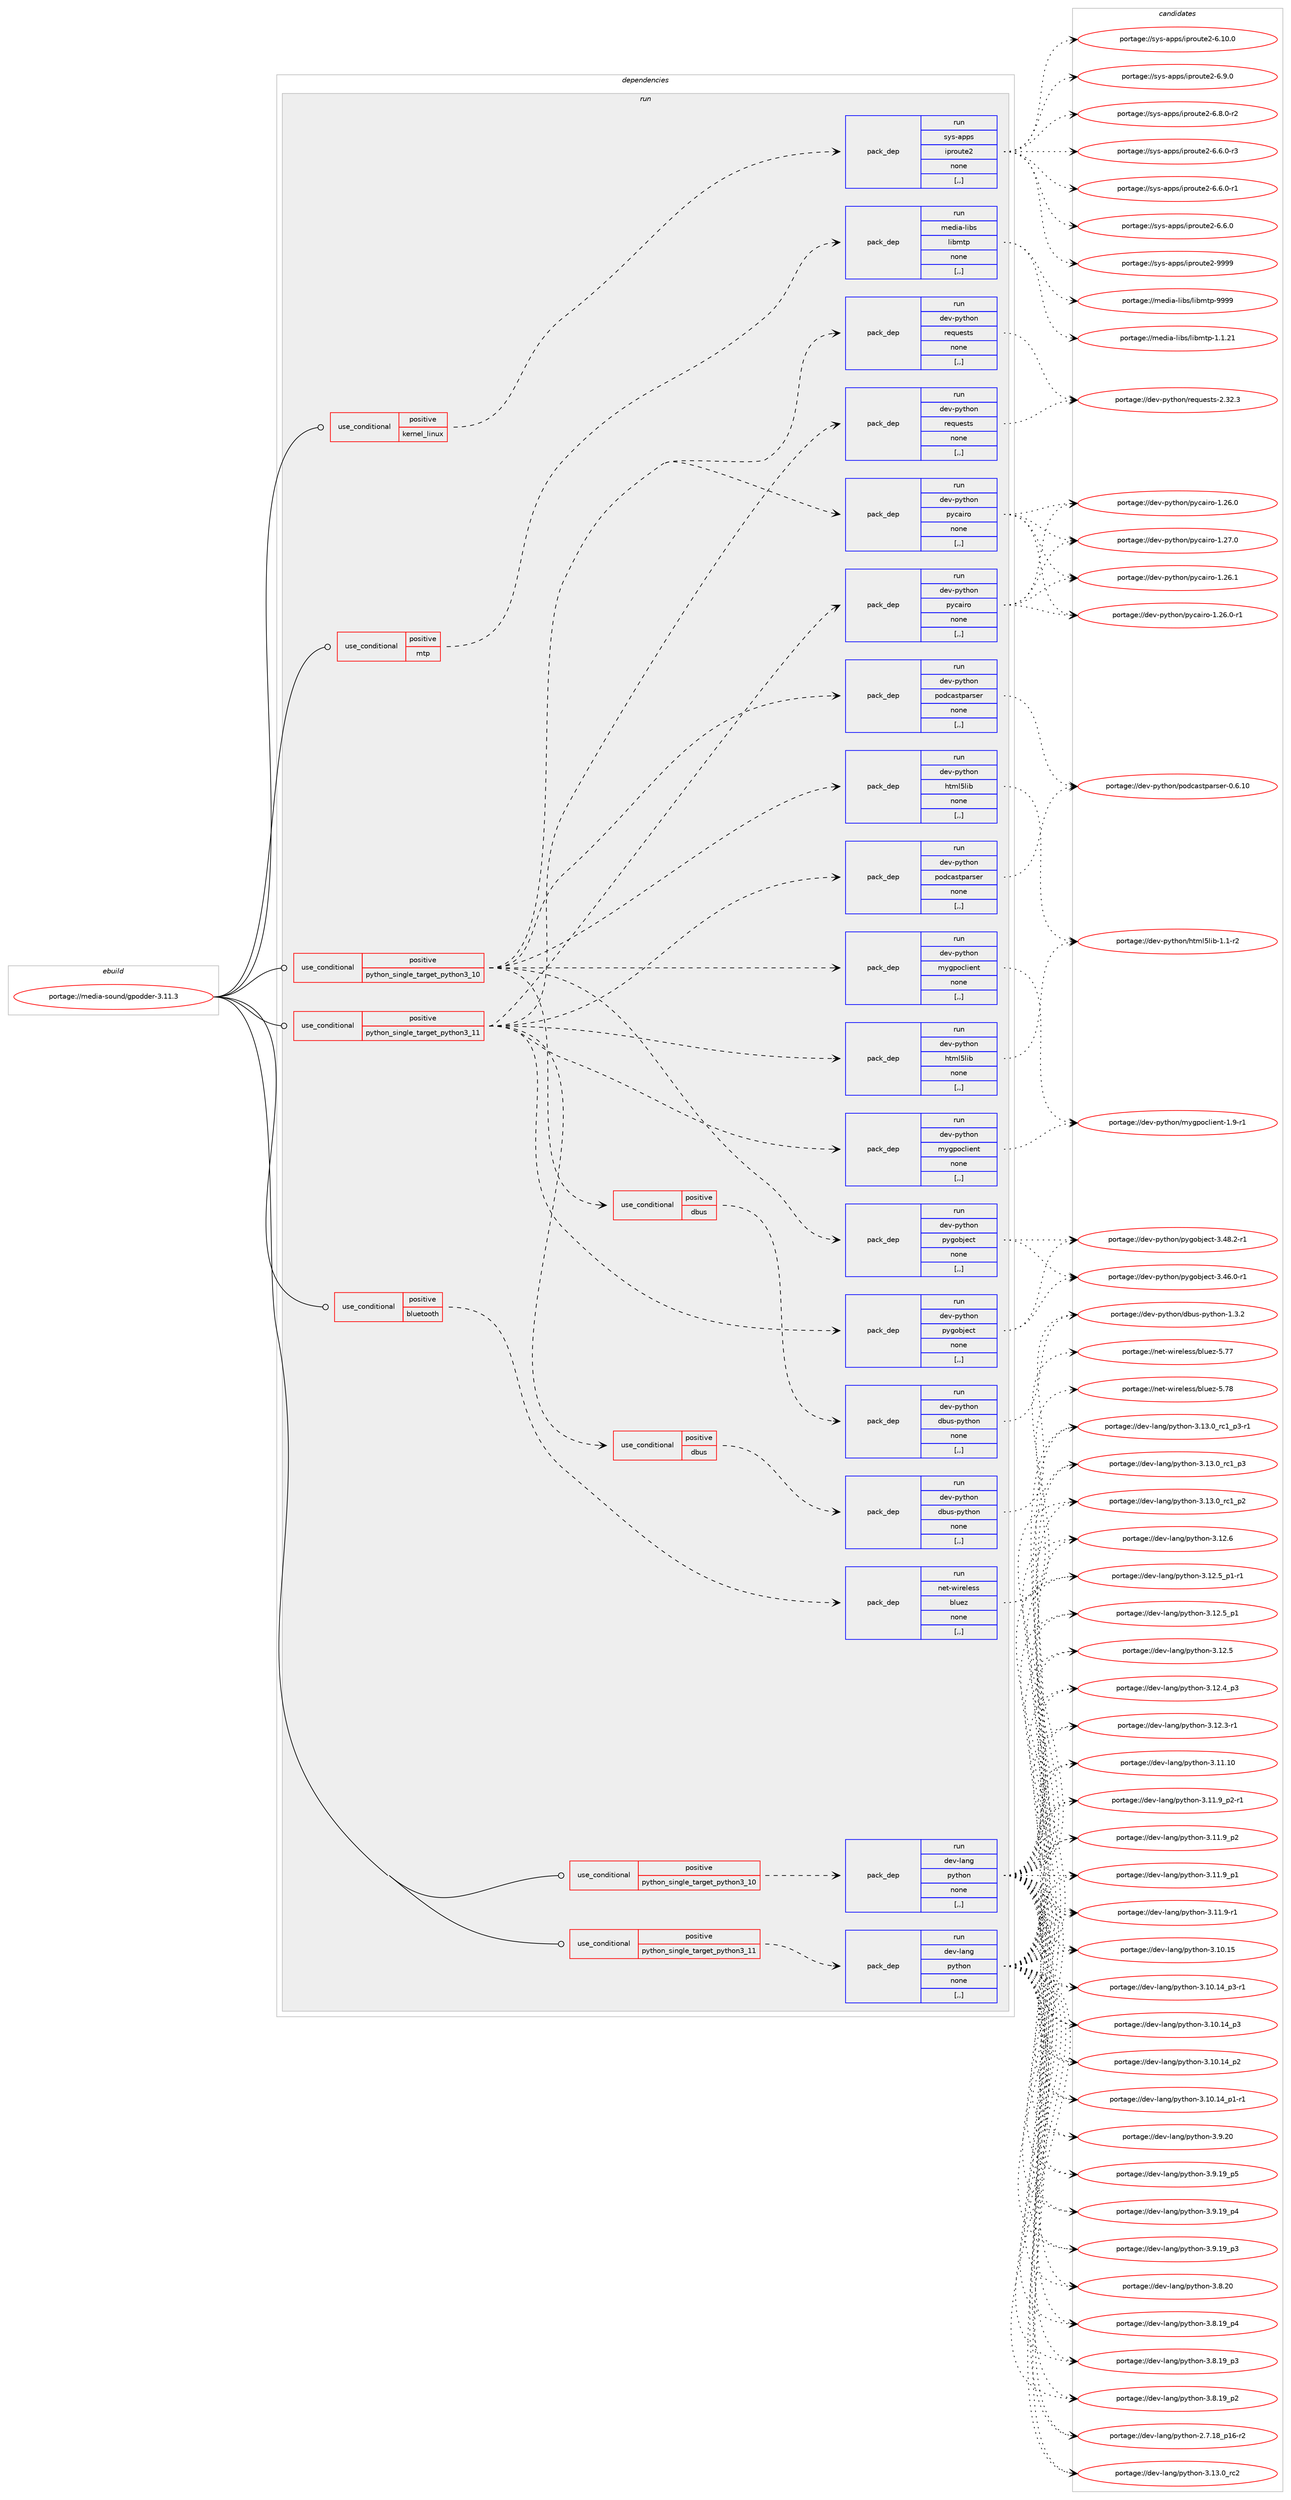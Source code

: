 digraph prolog {

# *************
# Graph options
# *************

newrank=true;
concentrate=true;
compound=true;
graph [rankdir=LR,fontname=Helvetica,fontsize=10,ranksep=1.5];#, ranksep=2.5, nodesep=0.2];
edge  [arrowhead=vee];
node  [fontname=Helvetica,fontsize=10];

# **********
# The ebuild
# **********

subgraph cluster_leftcol {
color=gray;
label=<<i>ebuild</i>>;
id [label="portage://media-sound/gpodder-3.11.3", color=red, width=4, href="../media-sound/gpodder-3.11.3.svg"];
}

# ****************
# The dependencies
# ****************

subgraph cluster_midcol {
color=gray;
label=<<i>dependencies</i>>;
subgraph cluster_compile {
fillcolor="#eeeeee";
style=filled;
label=<<i>compile</i>>;
}
subgraph cluster_compileandrun {
fillcolor="#eeeeee";
style=filled;
label=<<i>compile and run</i>>;
}
subgraph cluster_run {
fillcolor="#eeeeee";
style=filled;
label=<<i>run</i>>;
subgraph cond213397 {
dependency825532 [label=<<TABLE BORDER="0" CELLBORDER="1" CELLSPACING="0" CELLPADDING="4"><TR><TD ROWSPAN="3" CELLPADDING="10">use_conditional</TD></TR><TR><TD>positive</TD></TR><TR><TD>bluetooth</TD></TR></TABLE>>, shape=none, color=red];
subgraph pack605917 {
dependency825533 [label=<<TABLE BORDER="0" CELLBORDER="1" CELLSPACING="0" CELLPADDING="4" WIDTH="220"><TR><TD ROWSPAN="6" CELLPADDING="30">pack_dep</TD></TR><TR><TD WIDTH="110">run</TD></TR><TR><TD>net-wireless</TD></TR><TR><TD>bluez</TD></TR><TR><TD>none</TD></TR><TR><TD>[,,]</TD></TR></TABLE>>, shape=none, color=blue];
}
dependency825532:e -> dependency825533:w [weight=20,style="dashed",arrowhead="vee"];
}
id:e -> dependency825532:w [weight=20,style="solid",arrowhead="odot"];
subgraph cond213398 {
dependency825534 [label=<<TABLE BORDER="0" CELLBORDER="1" CELLSPACING="0" CELLPADDING="4"><TR><TD ROWSPAN="3" CELLPADDING="10">use_conditional</TD></TR><TR><TD>positive</TD></TR><TR><TD>kernel_linux</TD></TR></TABLE>>, shape=none, color=red];
subgraph pack605918 {
dependency825535 [label=<<TABLE BORDER="0" CELLBORDER="1" CELLSPACING="0" CELLPADDING="4" WIDTH="220"><TR><TD ROWSPAN="6" CELLPADDING="30">pack_dep</TD></TR><TR><TD WIDTH="110">run</TD></TR><TR><TD>sys-apps</TD></TR><TR><TD>iproute2</TD></TR><TR><TD>none</TD></TR><TR><TD>[,,]</TD></TR></TABLE>>, shape=none, color=blue];
}
dependency825534:e -> dependency825535:w [weight=20,style="dashed",arrowhead="vee"];
}
id:e -> dependency825534:w [weight=20,style="solid",arrowhead="odot"];
subgraph cond213399 {
dependency825536 [label=<<TABLE BORDER="0" CELLBORDER="1" CELLSPACING="0" CELLPADDING="4"><TR><TD ROWSPAN="3" CELLPADDING="10">use_conditional</TD></TR><TR><TD>positive</TD></TR><TR><TD>mtp</TD></TR></TABLE>>, shape=none, color=red];
subgraph pack605919 {
dependency825537 [label=<<TABLE BORDER="0" CELLBORDER="1" CELLSPACING="0" CELLPADDING="4" WIDTH="220"><TR><TD ROWSPAN="6" CELLPADDING="30">pack_dep</TD></TR><TR><TD WIDTH="110">run</TD></TR><TR><TD>media-libs</TD></TR><TR><TD>libmtp</TD></TR><TR><TD>none</TD></TR><TR><TD>[,,]</TD></TR></TABLE>>, shape=none, color=blue];
}
dependency825536:e -> dependency825537:w [weight=20,style="dashed",arrowhead="vee"];
}
id:e -> dependency825536:w [weight=20,style="solid",arrowhead="odot"];
subgraph cond213400 {
dependency825538 [label=<<TABLE BORDER="0" CELLBORDER="1" CELLSPACING="0" CELLPADDING="4"><TR><TD ROWSPAN="3" CELLPADDING="10">use_conditional</TD></TR><TR><TD>positive</TD></TR><TR><TD>python_single_target_python3_10</TD></TR></TABLE>>, shape=none, color=red];
subgraph pack605920 {
dependency825539 [label=<<TABLE BORDER="0" CELLBORDER="1" CELLSPACING="0" CELLPADDING="4" WIDTH="220"><TR><TD ROWSPAN="6" CELLPADDING="30">pack_dep</TD></TR><TR><TD WIDTH="110">run</TD></TR><TR><TD>dev-lang</TD></TR><TR><TD>python</TD></TR><TR><TD>none</TD></TR><TR><TD>[,,]</TD></TR></TABLE>>, shape=none, color=blue];
}
dependency825538:e -> dependency825539:w [weight=20,style="dashed",arrowhead="vee"];
}
id:e -> dependency825538:w [weight=20,style="solid",arrowhead="odot"];
subgraph cond213401 {
dependency825540 [label=<<TABLE BORDER="0" CELLBORDER="1" CELLSPACING="0" CELLPADDING="4"><TR><TD ROWSPAN="3" CELLPADDING="10">use_conditional</TD></TR><TR><TD>positive</TD></TR><TR><TD>python_single_target_python3_10</TD></TR></TABLE>>, shape=none, color=red];
subgraph pack605921 {
dependency825541 [label=<<TABLE BORDER="0" CELLBORDER="1" CELLSPACING="0" CELLPADDING="4" WIDTH="220"><TR><TD ROWSPAN="6" CELLPADDING="30">pack_dep</TD></TR><TR><TD WIDTH="110">run</TD></TR><TR><TD>dev-python</TD></TR><TR><TD>html5lib</TD></TR><TR><TD>none</TD></TR><TR><TD>[,,]</TD></TR></TABLE>>, shape=none, color=blue];
}
dependency825540:e -> dependency825541:w [weight=20,style="dashed",arrowhead="vee"];
subgraph pack605922 {
dependency825542 [label=<<TABLE BORDER="0" CELLBORDER="1" CELLSPACING="0" CELLPADDING="4" WIDTH="220"><TR><TD ROWSPAN="6" CELLPADDING="30">pack_dep</TD></TR><TR><TD WIDTH="110">run</TD></TR><TR><TD>dev-python</TD></TR><TR><TD>pycairo</TD></TR><TR><TD>none</TD></TR><TR><TD>[,,]</TD></TR></TABLE>>, shape=none, color=blue];
}
dependency825540:e -> dependency825542:w [weight=20,style="dashed",arrowhead="vee"];
subgraph pack605923 {
dependency825543 [label=<<TABLE BORDER="0" CELLBORDER="1" CELLSPACING="0" CELLPADDING="4" WIDTH="220"><TR><TD ROWSPAN="6" CELLPADDING="30">pack_dep</TD></TR><TR><TD WIDTH="110">run</TD></TR><TR><TD>dev-python</TD></TR><TR><TD>pygobject</TD></TR><TR><TD>none</TD></TR><TR><TD>[,,]</TD></TR></TABLE>>, shape=none, color=blue];
}
dependency825540:e -> dependency825543:w [weight=20,style="dashed",arrowhead="vee"];
subgraph pack605924 {
dependency825544 [label=<<TABLE BORDER="0" CELLBORDER="1" CELLSPACING="0" CELLPADDING="4" WIDTH="220"><TR><TD ROWSPAN="6" CELLPADDING="30">pack_dep</TD></TR><TR><TD WIDTH="110">run</TD></TR><TR><TD>dev-python</TD></TR><TR><TD>podcastparser</TD></TR><TR><TD>none</TD></TR><TR><TD>[,,]</TD></TR></TABLE>>, shape=none, color=blue];
}
dependency825540:e -> dependency825544:w [weight=20,style="dashed",arrowhead="vee"];
subgraph pack605925 {
dependency825545 [label=<<TABLE BORDER="0" CELLBORDER="1" CELLSPACING="0" CELLPADDING="4" WIDTH="220"><TR><TD ROWSPAN="6" CELLPADDING="30">pack_dep</TD></TR><TR><TD WIDTH="110">run</TD></TR><TR><TD>dev-python</TD></TR><TR><TD>mygpoclient</TD></TR><TR><TD>none</TD></TR><TR><TD>[,,]</TD></TR></TABLE>>, shape=none, color=blue];
}
dependency825540:e -> dependency825545:w [weight=20,style="dashed",arrowhead="vee"];
subgraph pack605926 {
dependency825546 [label=<<TABLE BORDER="0" CELLBORDER="1" CELLSPACING="0" CELLPADDING="4" WIDTH="220"><TR><TD ROWSPAN="6" CELLPADDING="30">pack_dep</TD></TR><TR><TD WIDTH="110">run</TD></TR><TR><TD>dev-python</TD></TR><TR><TD>requests</TD></TR><TR><TD>none</TD></TR><TR><TD>[,,]</TD></TR></TABLE>>, shape=none, color=blue];
}
dependency825540:e -> dependency825546:w [weight=20,style="dashed",arrowhead="vee"];
subgraph cond213402 {
dependency825547 [label=<<TABLE BORDER="0" CELLBORDER="1" CELLSPACING="0" CELLPADDING="4"><TR><TD ROWSPAN="3" CELLPADDING="10">use_conditional</TD></TR><TR><TD>positive</TD></TR><TR><TD>dbus</TD></TR></TABLE>>, shape=none, color=red];
subgraph pack605927 {
dependency825548 [label=<<TABLE BORDER="0" CELLBORDER="1" CELLSPACING="0" CELLPADDING="4" WIDTH="220"><TR><TD ROWSPAN="6" CELLPADDING="30">pack_dep</TD></TR><TR><TD WIDTH="110">run</TD></TR><TR><TD>dev-python</TD></TR><TR><TD>dbus-python</TD></TR><TR><TD>none</TD></TR><TR><TD>[,,]</TD></TR></TABLE>>, shape=none, color=blue];
}
dependency825547:e -> dependency825548:w [weight=20,style="dashed",arrowhead="vee"];
}
dependency825540:e -> dependency825547:w [weight=20,style="dashed",arrowhead="vee"];
}
id:e -> dependency825540:w [weight=20,style="solid",arrowhead="odot"];
subgraph cond213403 {
dependency825549 [label=<<TABLE BORDER="0" CELLBORDER="1" CELLSPACING="0" CELLPADDING="4"><TR><TD ROWSPAN="3" CELLPADDING="10">use_conditional</TD></TR><TR><TD>positive</TD></TR><TR><TD>python_single_target_python3_11</TD></TR></TABLE>>, shape=none, color=red];
subgraph pack605928 {
dependency825550 [label=<<TABLE BORDER="0" CELLBORDER="1" CELLSPACING="0" CELLPADDING="4" WIDTH="220"><TR><TD ROWSPAN="6" CELLPADDING="30">pack_dep</TD></TR><TR><TD WIDTH="110">run</TD></TR><TR><TD>dev-lang</TD></TR><TR><TD>python</TD></TR><TR><TD>none</TD></TR><TR><TD>[,,]</TD></TR></TABLE>>, shape=none, color=blue];
}
dependency825549:e -> dependency825550:w [weight=20,style="dashed",arrowhead="vee"];
}
id:e -> dependency825549:w [weight=20,style="solid",arrowhead="odot"];
subgraph cond213404 {
dependency825551 [label=<<TABLE BORDER="0" CELLBORDER="1" CELLSPACING="0" CELLPADDING="4"><TR><TD ROWSPAN="3" CELLPADDING="10">use_conditional</TD></TR><TR><TD>positive</TD></TR><TR><TD>python_single_target_python3_11</TD></TR></TABLE>>, shape=none, color=red];
subgraph pack605929 {
dependency825552 [label=<<TABLE BORDER="0" CELLBORDER="1" CELLSPACING="0" CELLPADDING="4" WIDTH="220"><TR><TD ROWSPAN="6" CELLPADDING="30">pack_dep</TD></TR><TR><TD WIDTH="110">run</TD></TR><TR><TD>dev-python</TD></TR><TR><TD>html5lib</TD></TR><TR><TD>none</TD></TR><TR><TD>[,,]</TD></TR></TABLE>>, shape=none, color=blue];
}
dependency825551:e -> dependency825552:w [weight=20,style="dashed",arrowhead="vee"];
subgraph pack605930 {
dependency825553 [label=<<TABLE BORDER="0" CELLBORDER="1" CELLSPACING="0" CELLPADDING="4" WIDTH="220"><TR><TD ROWSPAN="6" CELLPADDING="30">pack_dep</TD></TR><TR><TD WIDTH="110">run</TD></TR><TR><TD>dev-python</TD></TR><TR><TD>pycairo</TD></TR><TR><TD>none</TD></TR><TR><TD>[,,]</TD></TR></TABLE>>, shape=none, color=blue];
}
dependency825551:e -> dependency825553:w [weight=20,style="dashed",arrowhead="vee"];
subgraph pack605931 {
dependency825554 [label=<<TABLE BORDER="0" CELLBORDER="1" CELLSPACING="0" CELLPADDING="4" WIDTH="220"><TR><TD ROWSPAN="6" CELLPADDING="30">pack_dep</TD></TR><TR><TD WIDTH="110">run</TD></TR><TR><TD>dev-python</TD></TR><TR><TD>pygobject</TD></TR><TR><TD>none</TD></TR><TR><TD>[,,]</TD></TR></TABLE>>, shape=none, color=blue];
}
dependency825551:e -> dependency825554:w [weight=20,style="dashed",arrowhead="vee"];
subgraph pack605932 {
dependency825555 [label=<<TABLE BORDER="0" CELLBORDER="1" CELLSPACING="0" CELLPADDING="4" WIDTH="220"><TR><TD ROWSPAN="6" CELLPADDING="30">pack_dep</TD></TR><TR><TD WIDTH="110">run</TD></TR><TR><TD>dev-python</TD></TR><TR><TD>podcastparser</TD></TR><TR><TD>none</TD></TR><TR><TD>[,,]</TD></TR></TABLE>>, shape=none, color=blue];
}
dependency825551:e -> dependency825555:w [weight=20,style="dashed",arrowhead="vee"];
subgraph pack605933 {
dependency825556 [label=<<TABLE BORDER="0" CELLBORDER="1" CELLSPACING="0" CELLPADDING="4" WIDTH="220"><TR><TD ROWSPAN="6" CELLPADDING="30">pack_dep</TD></TR><TR><TD WIDTH="110">run</TD></TR><TR><TD>dev-python</TD></TR><TR><TD>mygpoclient</TD></TR><TR><TD>none</TD></TR><TR><TD>[,,]</TD></TR></TABLE>>, shape=none, color=blue];
}
dependency825551:e -> dependency825556:w [weight=20,style="dashed",arrowhead="vee"];
subgraph pack605934 {
dependency825557 [label=<<TABLE BORDER="0" CELLBORDER="1" CELLSPACING="0" CELLPADDING="4" WIDTH="220"><TR><TD ROWSPAN="6" CELLPADDING="30">pack_dep</TD></TR><TR><TD WIDTH="110">run</TD></TR><TR><TD>dev-python</TD></TR><TR><TD>requests</TD></TR><TR><TD>none</TD></TR><TR><TD>[,,]</TD></TR></TABLE>>, shape=none, color=blue];
}
dependency825551:e -> dependency825557:w [weight=20,style="dashed",arrowhead="vee"];
subgraph cond213405 {
dependency825558 [label=<<TABLE BORDER="0" CELLBORDER="1" CELLSPACING="0" CELLPADDING="4"><TR><TD ROWSPAN="3" CELLPADDING="10">use_conditional</TD></TR><TR><TD>positive</TD></TR><TR><TD>dbus</TD></TR></TABLE>>, shape=none, color=red];
subgraph pack605935 {
dependency825559 [label=<<TABLE BORDER="0" CELLBORDER="1" CELLSPACING="0" CELLPADDING="4" WIDTH="220"><TR><TD ROWSPAN="6" CELLPADDING="30">pack_dep</TD></TR><TR><TD WIDTH="110">run</TD></TR><TR><TD>dev-python</TD></TR><TR><TD>dbus-python</TD></TR><TR><TD>none</TD></TR><TR><TD>[,,]</TD></TR></TABLE>>, shape=none, color=blue];
}
dependency825558:e -> dependency825559:w [weight=20,style="dashed",arrowhead="vee"];
}
dependency825551:e -> dependency825558:w [weight=20,style="dashed",arrowhead="vee"];
}
id:e -> dependency825551:w [weight=20,style="solid",arrowhead="odot"];
}
}

# **************
# The candidates
# **************

subgraph cluster_choices {
rank=same;
color=gray;
label=<<i>candidates</i>>;

subgraph choice605917 {
color=black;
nodesep=1;
choice1101011164511910511410110810111511547981081171011224553465556 [label="portage://net-wireless/bluez-5.78", color=red, width=4,href="../net-wireless/bluez-5.78.svg"];
choice1101011164511910511410110810111511547981081171011224553465555 [label="portage://net-wireless/bluez-5.77", color=red, width=4,href="../net-wireless/bluez-5.77.svg"];
dependency825533:e -> choice1101011164511910511410110810111511547981081171011224553465556:w [style=dotted,weight="100"];
dependency825533:e -> choice1101011164511910511410110810111511547981081171011224553465555:w [style=dotted,weight="100"];
}
subgraph choice605918 {
color=black;
nodesep=1;
choice115121115459711211211547105112114111117116101504557575757 [label="portage://sys-apps/iproute2-9999", color=red, width=4,href="../sys-apps/iproute2-9999.svg"];
choice1151211154597112112115471051121141111171161015045544649484648 [label="portage://sys-apps/iproute2-6.10.0", color=red, width=4,href="../sys-apps/iproute2-6.10.0.svg"];
choice11512111545971121121154710511211411111711610150455446574648 [label="portage://sys-apps/iproute2-6.9.0", color=red, width=4,href="../sys-apps/iproute2-6.9.0.svg"];
choice115121115459711211211547105112114111117116101504554465646484511450 [label="portage://sys-apps/iproute2-6.8.0-r2", color=red, width=4,href="../sys-apps/iproute2-6.8.0-r2.svg"];
choice115121115459711211211547105112114111117116101504554465446484511451 [label="portage://sys-apps/iproute2-6.6.0-r3", color=red, width=4,href="../sys-apps/iproute2-6.6.0-r3.svg"];
choice115121115459711211211547105112114111117116101504554465446484511449 [label="portage://sys-apps/iproute2-6.6.0-r1", color=red, width=4,href="../sys-apps/iproute2-6.6.0-r1.svg"];
choice11512111545971121121154710511211411111711610150455446544648 [label="portage://sys-apps/iproute2-6.6.0", color=red, width=4,href="../sys-apps/iproute2-6.6.0.svg"];
dependency825535:e -> choice115121115459711211211547105112114111117116101504557575757:w [style=dotted,weight="100"];
dependency825535:e -> choice1151211154597112112115471051121141111171161015045544649484648:w [style=dotted,weight="100"];
dependency825535:e -> choice11512111545971121121154710511211411111711610150455446574648:w [style=dotted,weight="100"];
dependency825535:e -> choice115121115459711211211547105112114111117116101504554465646484511450:w [style=dotted,weight="100"];
dependency825535:e -> choice115121115459711211211547105112114111117116101504554465446484511451:w [style=dotted,weight="100"];
dependency825535:e -> choice115121115459711211211547105112114111117116101504554465446484511449:w [style=dotted,weight="100"];
dependency825535:e -> choice11512111545971121121154710511211411111711610150455446544648:w [style=dotted,weight="100"];
}
subgraph choice605919 {
color=black;
nodesep=1;
choice10910110010597451081059811547108105981091161124557575757 [label="portage://media-libs/libmtp-9999", color=red, width=4,href="../media-libs/libmtp-9999.svg"];
choice109101100105974510810598115471081059810911611245494649465049 [label="portage://media-libs/libmtp-1.1.21", color=red, width=4,href="../media-libs/libmtp-1.1.21.svg"];
dependency825537:e -> choice10910110010597451081059811547108105981091161124557575757:w [style=dotted,weight="100"];
dependency825537:e -> choice109101100105974510810598115471081059810911611245494649465049:w [style=dotted,weight="100"];
}
subgraph choice605920 {
color=black;
nodesep=1;
choice10010111845108971101034711212111610411111045514649514648951149950 [label="portage://dev-lang/python-3.13.0_rc2", color=red, width=4,href="../dev-lang/python-3.13.0_rc2.svg"];
choice1001011184510897110103471121211161041111104551464951464895114994995112514511449 [label="portage://dev-lang/python-3.13.0_rc1_p3-r1", color=red, width=4,href="../dev-lang/python-3.13.0_rc1_p3-r1.svg"];
choice100101118451089711010347112121116104111110455146495146489511499499511251 [label="portage://dev-lang/python-3.13.0_rc1_p3", color=red, width=4,href="../dev-lang/python-3.13.0_rc1_p3.svg"];
choice100101118451089711010347112121116104111110455146495146489511499499511250 [label="portage://dev-lang/python-3.13.0_rc1_p2", color=red, width=4,href="../dev-lang/python-3.13.0_rc1_p2.svg"];
choice10010111845108971101034711212111610411111045514649504654 [label="portage://dev-lang/python-3.12.6", color=red, width=4,href="../dev-lang/python-3.12.6.svg"];
choice1001011184510897110103471121211161041111104551464950465395112494511449 [label="portage://dev-lang/python-3.12.5_p1-r1", color=red, width=4,href="../dev-lang/python-3.12.5_p1-r1.svg"];
choice100101118451089711010347112121116104111110455146495046539511249 [label="portage://dev-lang/python-3.12.5_p1", color=red, width=4,href="../dev-lang/python-3.12.5_p1.svg"];
choice10010111845108971101034711212111610411111045514649504653 [label="portage://dev-lang/python-3.12.5", color=red, width=4,href="../dev-lang/python-3.12.5.svg"];
choice100101118451089711010347112121116104111110455146495046529511251 [label="portage://dev-lang/python-3.12.4_p3", color=red, width=4,href="../dev-lang/python-3.12.4_p3.svg"];
choice100101118451089711010347112121116104111110455146495046514511449 [label="portage://dev-lang/python-3.12.3-r1", color=red, width=4,href="../dev-lang/python-3.12.3-r1.svg"];
choice1001011184510897110103471121211161041111104551464949464948 [label="portage://dev-lang/python-3.11.10", color=red, width=4,href="../dev-lang/python-3.11.10.svg"];
choice1001011184510897110103471121211161041111104551464949465795112504511449 [label="portage://dev-lang/python-3.11.9_p2-r1", color=red, width=4,href="../dev-lang/python-3.11.9_p2-r1.svg"];
choice100101118451089711010347112121116104111110455146494946579511250 [label="portage://dev-lang/python-3.11.9_p2", color=red, width=4,href="../dev-lang/python-3.11.9_p2.svg"];
choice100101118451089711010347112121116104111110455146494946579511249 [label="portage://dev-lang/python-3.11.9_p1", color=red, width=4,href="../dev-lang/python-3.11.9_p1.svg"];
choice100101118451089711010347112121116104111110455146494946574511449 [label="portage://dev-lang/python-3.11.9-r1", color=red, width=4,href="../dev-lang/python-3.11.9-r1.svg"];
choice1001011184510897110103471121211161041111104551464948464953 [label="portage://dev-lang/python-3.10.15", color=red, width=4,href="../dev-lang/python-3.10.15.svg"];
choice100101118451089711010347112121116104111110455146494846495295112514511449 [label="portage://dev-lang/python-3.10.14_p3-r1", color=red, width=4,href="../dev-lang/python-3.10.14_p3-r1.svg"];
choice10010111845108971101034711212111610411111045514649484649529511251 [label="portage://dev-lang/python-3.10.14_p3", color=red, width=4,href="../dev-lang/python-3.10.14_p3.svg"];
choice10010111845108971101034711212111610411111045514649484649529511250 [label="portage://dev-lang/python-3.10.14_p2", color=red, width=4,href="../dev-lang/python-3.10.14_p2.svg"];
choice100101118451089711010347112121116104111110455146494846495295112494511449 [label="portage://dev-lang/python-3.10.14_p1-r1", color=red, width=4,href="../dev-lang/python-3.10.14_p1-r1.svg"];
choice10010111845108971101034711212111610411111045514657465048 [label="portage://dev-lang/python-3.9.20", color=red, width=4,href="../dev-lang/python-3.9.20.svg"];
choice100101118451089711010347112121116104111110455146574649579511253 [label="portage://dev-lang/python-3.9.19_p5", color=red, width=4,href="../dev-lang/python-3.9.19_p5.svg"];
choice100101118451089711010347112121116104111110455146574649579511252 [label="portage://dev-lang/python-3.9.19_p4", color=red, width=4,href="../dev-lang/python-3.9.19_p4.svg"];
choice100101118451089711010347112121116104111110455146574649579511251 [label="portage://dev-lang/python-3.9.19_p3", color=red, width=4,href="../dev-lang/python-3.9.19_p3.svg"];
choice10010111845108971101034711212111610411111045514656465048 [label="portage://dev-lang/python-3.8.20", color=red, width=4,href="../dev-lang/python-3.8.20.svg"];
choice100101118451089711010347112121116104111110455146564649579511252 [label="portage://dev-lang/python-3.8.19_p4", color=red, width=4,href="../dev-lang/python-3.8.19_p4.svg"];
choice100101118451089711010347112121116104111110455146564649579511251 [label="portage://dev-lang/python-3.8.19_p3", color=red, width=4,href="../dev-lang/python-3.8.19_p3.svg"];
choice100101118451089711010347112121116104111110455146564649579511250 [label="portage://dev-lang/python-3.8.19_p2", color=red, width=4,href="../dev-lang/python-3.8.19_p2.svg"];
choice100101118451089711010347112121116104111110455046554649569511249544511450 [label="portage://dev-lang/python-2.7.18_p16-r2", color=red, width=4,href="../dev-lang/python-2.7.18_p16-r2.svg"];
dependency825539:e -> choice10010111845108971101034711212111610411111045514649514648951149950:w [style=dotted,weight="100"];
dependency825539:e -> choice1001011184510897110103471121211161041111104551464951464895114994995112514511449:w [style=dotted,weight="100"];
dependency825539:e -> choice100101118451089711010347112121116104111110455146495146489511499499511251:w [style=dotted,weight="100"];
dependency825539:e -> choice100101118451089711010347112121116104111110455146495146489511499499511250:w [style=dotted,weight="100"];
dependency825539:e -> choice10010111845108971101034711212111610411111045514649504654:w [style=dotted,weight="100"];
dependency825539:e -> choice1001011184510897110103471121211161041111104551464950465395112494511449:w [style=dotted,weight="100"];
dependency825539:e -> choice100101118451089711010347112121116104111110455146495046539511249:w [style=dotted,weight="100"];
dependency825539:e -> choice10010111845108971101034711212111610411111045514649504653:w [style=dotted,weight="100"];
dependency825539:e -> choice100101118451089711010347112121116104111110455146495046529511251:w [style=dotted,weight="100"];
dependency825539:e -> choice100101118451089711010347112121116104111110455146495046514511449:w [style=dotted,weight="100"];
dependency825539:e -> choice1001011184510897110103471121211161041111104551464949464948:w [style=dotted,weight="100"];
dependency825539:e -> choice1001011184510897110103471121211161041111104551464949465795112504511449:w [style=dotted,weight="100"];
dependency825539:e -> choice100101118451089711010347112121116104111110455146494946579511250:w [style=dotted,weight="100"];
dependency825539:e -> choice100101118451089711010347112121116104111110455146494946579511249:w [style=dotted,weight="100"];
dependency825539:e -> choice100101118451089711010347112121116104111110455146494946574511449:w [style=dotted,weight="100"];
dependency825539:e -> choice1001011184510897110103471121211161041111104551464948464953:w [style=dotted,weight="100"];
dependency825539:e -> choice100101118451089711010347112121116104111110455146494846495295112514511449:w [style=dotted,weight="100"];
dependency825539:e -> choice10010111845108971101034711212111610411111045514649484649529511251:w [style=dotted,weight="100"];
dependency825539:e -> choice10010111845108971101034711212111610411111045514649484649529511250:w [style=dotted,weight="100"];
dependency825539:e -> choice100101118451089711010347112121116104111110455146494846495295112494511449:w [style=dotted,weight="100"];
dependency825539:e -> choice10010111845108971101034711212111610411111045514657465048:w [style=dotted,weight="100"];
dependency825539:e -> choice100101118451089711010347112121116104111110455146574649579511253:w [style=dotted,weight="100"];
dependency825539:e -> choice100101118451089711010347112121116104111110455146574649579511252:w [style=dotted,weight="100"];
dependency825539:e -> choice100101118451089711010347112121116104111110455146574649579511251:w [style=dotted,weight="100"];
dependency825539:e -> choice10010111845108971101034711212111610411111045514656465048:w [style=dotted,weight="100"];
dependency825539:e -> choice100101118451089711010347112121116104111110455146564649579511252:w [style=dotted,weight="100"];
dependency825539:e -> choice100101118451089711010347112121116104111110455146564649579511251:w [style=dotted,weight="100"];
dependency825539:e -> choice100101118451089711010347112121116104111110455146564649579511250:w [style=dotted,weight="100"];
dependency825539:e -> choice100101118451089711010347112121116104111110455046554649569511249544511450:w [style=dotted,weight="100"];
}
subgraph choice605921 {
color=black;
nodesep=1;
choice10010111845112121116104111110471041161091085310810598454946494511450 [label="portage://dev-python/html5lib-1.1-r2", color=red, width=4,href="../dev-python/html5lib-1.1-r2.svg"];
dependency825541:e -> choice10010111845112121116104111110471041161091085310810598454946494511450:w [style=dotted,weight="100"];
}
subgraph choice605922 {
color=black;
nodesep=1;
choice1001011184511212111610411111047112121999710511411145494650554648 [label="portage://dev-python/pycairo-1.27.0", color=red, width=4,href="../dev-python/pycairo-1.27.0.svg"];
choice1001011184511212111610411111047112121999710511411145494650544649 [label="portage://dev-python/pycairo-1.26.1", color=red, width=4,href="../dev-python/pycairo-1.26.1.svg"];
choice10010111845112121116104111110471121219997105114111454946505446484511449 [label="portage://dev-python/pycairo-1.26.0-r1", color=red, width=4,href="../dev-python/pycairo-1.26.0-r1.svg"];
choice1001011184511212111610411111047112121999710511411145494650544648 [label="portage://dev-python/pycairo-1.26.0", color=red, width=4,href="../dev-python/pycairo-1.26.0.svg"];
dependency825542:e -> choice1001011184511212111610411111047112121999710511411145494650554648:w [style=dotted,weight="100"];
dependency825542:e -> choice1001011184511212111610411111047112121999710511411145494650544649:w [style=dotted,weight="100"];
dependency825542:e -> choice10010111845112121116104111110471121219997105114111454946505446484511449:w [style=dotted,weight="100"];
dependency825542:e -> choice1001011184511212111610411111047112121999710511411145494650544648:w [style=dotted,weight="100"];
}
subgraph choice605923 {
color=black;
nodesep=1;
choice10010111845112121116104111110471121211031119810610199116455146525646504511449 [label="portage://dev-python/pygobject-3.48.2-r1", color=red, width=4,href="../dev-python/pygobject-3.48.2-r1.svg"];
choice10010111845112121116104111110471121211031119810610199116455146525446484511449 [label="portage://dev-python/pygobject-3.46.0-r1", color=red, width=4,href="../dev-python/pygobject-3.46.0-r1.svg"];
dependency825543:e -> choice10010111845112121116104111110471121211031119810610199116455146525646504511449:w [style=dotted,weight="100"];
dependency825543:e -> choice10010111845112121116104111110471121211031119810610199116455146525446484511449:w [style=dotted,weight="100"];
}
subgraph choice605924 {
color=black;
nodesep=1;
choice100101118451121211161041111104711211110099971151161129711411510111445484654464948 [label="portage://dev-python/podcastparser-0.6.10", color=red, width=4,href="../dev-python/podcastparser-0.6.10.svg"];
dependency825544:e -> choice100101118451121211161041111104711211110099971151161129711411510111445484654464948:w [style=dotted,weight="100"];
}
subgraph choice605925 {
color=black;
nodesep=1;
choice100101118451121211161041111104710912110311211199108105101110116454946574511449 [label="portage://dev-python/mygpoclient-1.9-r1", color=red, width=4,href="../dev-python/mygpoclient-1.9-r1.svg"];
dependency825545:e -> choice100101118451121211161041111104710912110311211199108105101110116454946574511449:w [style=dotted,weight="100"];
}
subgraph choice605926 {
color=black;
nodesep=1;
choice100101118451121211161041111104711410111311710111511611545504651504651 [label="portage://dev-python/requests-2.32.3", color=red, width=4,href="../dev-python/requests-2.32.3.svg"];
dependency825546:e -> choice100101118451121211161041111104711410111311710111511611545504651504651:w [style=dotted,weight="100"];
}
subgraph choice605927 {
color=black;
nodesep=1;
choice10010111845112121116104111110471009811711545112121116104111110454946514650 [label="portage://dev-python/dbus-python-1.3.2", color=red, width=4,href="../dev-python/dbus-python-1.3.2.svg"];
dependency825548:e -> choice10010111845112121116104111110471009811711545112121116104111110454946514650:w [style=dotted,weight="100"];
}
subgraph choice605928 {
color=black;
nodesep=1;
choice10010111845108971101034711212111610411111045514649514648951149950 [label="portage://dev-lang/python-3.13.0_rc2", color=red, width=4,href="../dev-lang/python-3.13.0_rc2.svg"];
choice1001011184510897110103471121211161041111104551464951464895114994995112514511449 [label="portage://dev-lang/python-3.13.0_rc1_p3-r1", color=red, width=4,href="../dev-lang/python-3.13.0_rc1_p3-r1.svg"];
choice100101118451089711010347112121116104111110455146495146489511499499511251 [label="portage://dev-lang/python-3.13.0_rc1_p3", color=red, width=4,href="../dev-lang/python-3.13.0_rc1_p3.svg"];
choice100101118451089711010347112121116104111110455146495146489511499499511250 [label="portage://dev-lang/python-3.13.0_rc1_p2", color=red, width=4,href="../dev-lang/python-3.13.0_rc1_p2.svg"];
choice10010111845108971101034711212111610411111045514649504654 [label="portage://dev-lang/python-3.12.6", color=red, width=4,href="../dev-lang/python-3.12.6.svg"];
choice1001011184510897110103471121211161041111104551464950465395112494511449 [label="portage://dev-lang/python-3.12.5_p1-r1", color=red, width=4,href="../dev-lang/python-3.12.5_p1-r1.svg"];
choice100101118451089711010347112121116104111110455146495046539511249 [label="portage://dev-lang/python-3.12.5_p1", color=red, width=4,href="../dev-lang/python-3.12.5_p1.svg"];
choice10010111845108971101034711212111610411111045514649504653 [label="portage://dev-lang/python-3.12.5", color=red, width=4,href="../dev-lang/python-3.12.5.svg"];
choice100101118451089711010347112121116104111110455146495046529511251 [label="portage://dev-lang/python-3.12.4_p3", color=red, width=4,href="../dev-lang/python-3.12.4_p3.svg"];
choice100101118451089711010347112121116104111110455146495046514511449 [label="portage://dev-lang/python-3.12.3-r1", color=red, width=4,href="../dev-lang/python-3.12.3-r1.svg"];
choice1001011184510897110103471121211161041111104551464949464948 [label="portage://dev-lang/python-3.11.10", color=red, width=4,href="../dev-lang/python-3.11.10.svg"];
choice1001011184510897110103471121211161041111104551464949465795112504511449 [label="portage://dev-lang/python-3.11.9_p2-r1", color=red, width=4,href="../dev-lang/python-3.11.9_p2-r1.svg"];
choice100101118451089711010347112121116104111110455146494946579511250 [label="portage://dev-lang/python-3.11.9_p2", color=red, width=4,href="../dev-lang/python-3.11.9_p2.svg"];
choice100101118451089711010347112121116104111110455146494946579511249 [label="portage://dev-lang/python-3.11.9_p1", color=red, width=4,href="../dev-lang/python-3.11.9_p1.svg"];
choice100101118451089711010347112121116104111110455146494946574511449 [label="portage://dev-lang/python-3.11.9-r1", color=red, width=4,href="../dev-lang/python-3.11.9-r1.svg"];
choice1001011184510897110103471121211161041111104551464948464953 [label="portage://dev-lang/python-3.10.15", color=red, width=4,href="../dev-lang/python-3.10.15.svg"];
choice100101118451089711010347112121116104111110455146494846495295112514511449 [label="portage://dev-lang/python-3.10.14_p3-r1", color=red, width=4,href="../dev-lang/python-3.10.14_p3-r1.svg"];
choice10010111845108971101034711212111610411111045514649484649529511251 [label="portage://dev-lang/python-3.10.14_p3", color=red, width=4,href="../dev-lang/python-3.10.14_p3.svg"];
choice10010111845108971101034711212111610411111045514649484649529511250 [label="portage://dev-lang/python-3.10.14_p2", color=red, width=4,href="../dev-lang/python-3.10.14_p2.svg"];
choice100101118451089711010347112121116104111110455146494846495295112494511449 [label="portage://dev-lang/python-3.10.14_p1-r1", color=red, width=4,href="../dev-lang/python-3.10.14_p1-r1.svg"];
choice10010111845108971101034711212111610411111045514657465048 [label="portage://dev-lang/python-3.9.20", color=red, width=4,href="../dev-lang/python-3.9.20.svg"];
choice100101118451089711010347112121116104111110455146574649579511253 [label="portage://dev-lang/python-3.9.19_p5", color=red, width=4,href="../dev-lang/python-3.9.19_p5.svg"];
choice100101118451089711010347112121116104111110455146574649579511252 [label="portage://dev-lang/python-3.9.19_p4", color=red, width=4,href="../dev-lang/python-3.9.19_p4.svg"];
choice100101118451089711010347112121116104111110455146574649579511251 [label="portage://dev-lang/python-3.9.19_p3", color=red, width=4,href="../dev-lang/python-3.9.19_p3.svg"];
choice10010111845108971101034711212111610411111045514656465048 [label="portage://dev-lang/python-3.8.20", color=red, width=4,href="../dev-lang/python-3.8.20.svg"];
choice100101118451089711010347112121116104111110455146564649579511252 [label="portage://dev-lang/python-3.8.19_p4", color=red, width=4,href="../dev-lang/python-3.8.19_p4.svg"];
choice100101118451089711010347112121116104111110455146564649579511251 [label="portage://dev-lang/python-3.8.19_p3", color=red, width=4,href="../dev-lang/python-3.8.19_p3.svg"];
choice100101118451089711010347112121116104111110455146564649579511250 [label="portage://dev-lang/python-3.8.19_p2", color=red, width=4,href="../dev-lang/python-3.8.19_p2.svg"];
choice100101118451089711010347112121116104111110455046554649569511249544511450 [label="portage://dev-lang/python-2.7.18_p16-r2", color=red, width=4,href="../dev-lang/python-2.7.18_p16-r2.svg"];
dependency825550:e -> choice10010111845108971101034711212111610411111045514649514648951149950:w [style=dotted,weight="100"];
dependency825550:e -> choice1001011184510897110103471121211161041111104551464951464895114994995112514511449:w [style=dotted,weight="100"];
dependency825550:e -> choice100101118451089711010347112121116104111110455146495146489511499499511251:w [style=dotted,weight="100"];
dependency825550:e -> choice100101118451089711010347112121116104111110455146495146489511499499511250:w [style=dotted,weight="100"];
dependency825550:e -> choice10010111845108971101034711212111610411111045514649504654:w [style=dotted,weight="100"];
dependency825550:e -> choice1001011184510897110103471121211161041111104551464950465395112494511449:w [style=dotted,weight="100"];
dependency825550:e -> choice100101118451089711010347112121116104111110455146495046539511249:w [style=dotted,weight="100"];
dependency825550:e -> choice10010111845108971101034711212111610411111045514649504653:w [style=dotted,weight="100"];
dependency825550:e -> choice100101118451089711010347112121116104111110455146495046529511251:w [style=dotted,weight="100"];
dependency825550:e -> choice100101118451089711010347112121116104111110455146495046514511449:w [style=dotted,weight="100"];
dependency825550:e -> choice1001011184510897110103471121211161041111104551464949464948:w [style=dotted,weight="100"];
dependency825550:e -> choice1001011184510897110103471121211161041111104551464949465795112504511449:w [style=dotted,weight="100"];
dependency825550:e -> choice100101118451089711010347112121116104111110455146494946579511250:w [style=dotted,weight="100"];
dependency825550:e -> choice100101118451089711010347112121116104111110455146494946579511249:w [style=dotted,weight="100"];
dependency825550:e -> choice100101118451089711010347112121116104111110455146494946574511449:w [style=dotted,weight="100"];
dependency825550:e -> choice1001011184510897110103471121211161041111104551464948464953:w [style=dotted,weight="100"];
dependency825550:e -> choice100101118451089711010347112121116104111110455146494846495295112514511449:w [style=dotted,weight="100"];
dependency825550:e -> choice10010111845108971101034711212111610411111045514649484649529511251:w [style=dotted,weight="100"];
dependency825550:e -> choice10010111845108971101034711212111610411111045514649484649529511250:w [style=dotted,weight="100"];
dependency825550:e -> choice100101118451089711010347112121116104111110455146494846495295112494511449:w [style=dotted,weight="100"];
dependency825550:e -> choice10010111845108971101034711212111610411111045514657465048:w [style=dotted,weight="100"];
dependency825550:e -> choice100101118451089711010347112121116104111110455146574649579511253:w [style=dotted,weight="100"];
dependency825550:e -> choice100101118451089711010347112121116104111110455146574649579511252:w [style=dotted,weight="100"];
dependency825550:e -> choice100101118451089711010347112121116104111110455146574649579511251:w [style=dotted,weight="100"];
dependency825550:e -> choice10010111845108971101034711212111610411111045514656465048:w [style=dotted,weight="100"];
dependency825550:e -> choice100101118451089711010347112121116104111110455146564649579511252:w [style=dotted,weight="100"];
dependency825550:e -> choice100101118451089711010347112121116104111110455146564649579511251:w [style=dotted,weight="100"];
dependency825550:e -> choice100101118451089711010347112121116104111110455146564649579511250:w [style=dotted,weight="100"];
dependency825550:e -> choice100101118451089711010347112121116104111110455046554649569511249544511450:w [style=dotted,weight="100"];
}
subgraph choice605929 {
color=black;
nodesep=1;
choice10010111845112121116104111110471041161091085310810598454946494511450 [label="portage://dev-python/html5lib-1.1-r2", color=red, width=4,href="../dev-python/html5lib-1.1-r2.svg"];
dependency825552:e -> choice10010111845112121116104111110471041161091085310810598454946494511450:w [style=dotted,weight="100"];
}
subgraph choice605930 {
color=black;
nodesep=1;
choice1001011184511212111610411111047112121999710511411145494650554648 [label="portage://dev-python/pycairo-1.27.0", color=red, width=4,href="../dev-python/pycairo-1.27.0.svg"];
choice1001011184511212111610411111047112121999710511411145494650544649 [label="portage://dev-python/pycairo-1.26.1", color=red, width=4,href="../dev-python/pycairo-1.26.1.svg"];
choice10010111845112121116104111110471121219997105114111454946505446484511449 [label="portage://dev-python/pycairo-1.26.0-r1", color=red, width=4,href="../dev-python/pycairo-1.26.0-r1.svg"];
choice1001011184511212111610411111047112121999710511411145494650544648 [label="portage://dev-python/pycairo-1.26.0", color=red, width=4,href="../dev-python/pycairo-1.26.0.svg"];
dependency825553:e -> choice1001011184511212111610411111047112121999710511411145494650554648:w [style=dotted,weight="100"];
dependency825553:e -> choice1001011184511212111610411111047112121999710511411145494650544649:w [style=dotted,weight="100"];
dependency825553:e -> choice10010111845112121116104111110471121219997105114111454946505446484511449:w [style=dotted,weight="100"];
dependency825553:e -> choice1001011184511212111610411111047112121999710511411145494650544648:w [style=dotted,weight="100"];
}
subgraph choice605931 {
color=black;
nodesep=1;
choice10010111845112121116104111110471121211031119810610199116455146525646504511449 [label="portage://dev-python/pygobject-3.48.2-r1", color=red, width=4,href="../dev-python/pygobject-3.48.2-r1.svg"];
choice10010111845112121116104111110471121211031119810610199116455146525446484511449 [label="portage://dev-python/pygobject-3.46.0-r1", color=red, width=4,href="../dev-python/pygobject-3.46.0-r1.svg"];
dependency825554:e -> choice10010111845112121116104111110471121211031119810610199116455146525646504511449:w [style=dotted,weight="100"];
dependency825554:e -> choice10010111845112121116104111110471121211031119810610199116455146525446484511449:w [style=dotted,weight="100"];
}
subgraph choice605932 {
color=black;
nodesep=1;
choice100101118451121211161041111104711211110099971151161129711411510111445484654464948 [label="portage://dev-python/podcastparser-0.6.10", color=red, width=4,href="../dev-python/podcastparser-0.6.10.svg"];
dependency825555:e -> choice100101118451121211161041111104711211110099971151161129711411510111445484654464948:w [style=dotted,weight="100"];
}
subgraph choice605933 {
color=black;
nodesep=1;
choice100101118451121211161041111104710912110311211199108105101110116454946574511449 [label="portage://dev-python/mygpoclient-1.9-r1", color=red, width=4,href="../dev-python/mygpoclient-1.9-r1.svg"];
dependency825556:e -> choice100101118451121211161041111104710912110311211199108105101110116454946574511449:w [style=dotted,weight="100"];
}
subgraph choice605934 {
color=black;
nodesep=1;
choice100101118451121211161041111104711410111311710111511611545504651504651 [label="portage://dev-python/requests-2.32.3", color=red, width=4,href="../dev-python/requests-2.32.3.svg"];
dependency825557:e -> choice100101118451121211161041111104711410111311710111511611545504651504651:w [style=dotted,weight="100"];
}
subgraph choice605935 {
color=black;
nodesep=1;
choice10010111845112121116104111110471009811711545112121116104111110454946514650 [label="portage://dev-python/dbus-python-1.3.2", color=red, width=4,href="../dev-python/dbus-python-1.3.2.svg"];
dependency825559:e -> choice10010111845112121116104111110471009811711545112121116104111110454946514650:w [style=dotted,weight="100"];
}
}

}

